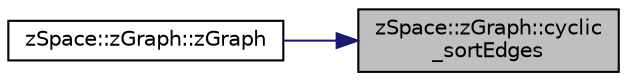 digraph "zSpace::zGraph::cyclic_sortEdges"
{
 // LATEX_PDF_SIZE
  edge [fontname="Helvetica",fontsize="10",labelfontname="Helvetica",labelfontsize="10"];
  node [fontname="Helvetica",fontsize="10",shape=record];
  rankdir="RL";
  Node165 [label="zSpace::zGraph::cyclic\l_sortEdges",height=0.2,width=0.4,color="black", fillcolor="grey75", style="filled", fontcolor="black",tooltip="This method sorts edges cyclically around a given vertex using a bestfit plane."];
  Node165 -> Node166 [dir="back",color="midnightblue",fontsize="10",style="solid",fontname="Helvetica"];
  Node166 [label="zSpace::zGraph::zGraph",height=0.2,width=0.4,color="black", fillcolor="white", style="filled",URL="$classz_space_1_1z_graph.html#a7a53b68f1efa596293b85259464cf3ff",tooltip="Overloaded constructor."];
}
